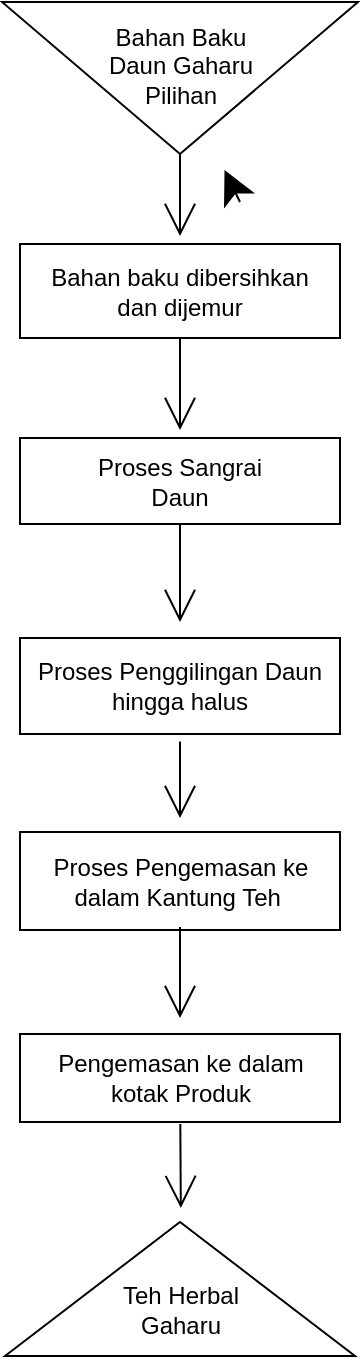 <mxfile version="20.2.2" type="github">
  <diagram id="x07n9A4C_9XZfE4w28UN" name="Page-1">
    <mxGraphModel dx="380" dy="678" grid="0" gridSize="10" guides="1" tooltips="1" connect="1" arrows="1" fold="1" page="0" pageScale="1" pageWidth="827" pageHeight="1169" math="0" shadow="0">
      <root>
        <mxCell id="0" />
        <mxCell id="1" parent="0" />
        <mxCell id="iJ0NA0Io2YfztKCFgP3k-1" value="" style="endArrow=classic;html=1;rounded=0;startSize=14;endSize=14;sourcePerimeterSpacing=8;targetPerimeterSpacing=8;curved=1;" parent="1" target="iJ0NA0Io2YfztKCFgP3k-2" edge="1">
          <mxGeometry width="50" height="50" relative="1" as="geometry">
            <mxPoint x="396" y="223" as="sourcePoint" />
            <mxPoint x="446" y="173" as="targetPoint" />
          </mxGeometry>
        </mxCell>
        <mxCell id="iJ0NA0Io2YfztKCFgP3k-11" style="edgeStyle=none;curved=1;rounded=0;orthogonalLoop=1;jettySize=auto;html=1;endArrow=open;startSize=14;endSize=14;sourcePerimeterSpacing=8;targetPerimeterSpacing=8;exitX=0;exitY=0;exitDx=89;exitDy=0;exitPerimeter=0;" parent="1" source="iJ0NA0Io2YfztKCFgP3k-2" edge="1">
          <mxGeometry relative="1" as="geometry">
            <mxPoint x="366" y="240" as="targetPoint" />
          </mxGeometry>
        </mxCell>
        <mxCell id="iJ0NA0Io2YfztKCFgP3k-2" value="" style="verticalLabelPosition=bottom;verticalAlign=top;html=1;shape=mxgraph.basic.acute_triangle;dx=0.5;hachureGap=4;rotation=-180;" parent="1" vertex="1">
          <mxGeometry x="277" y="123" width="178" height="76" as="geometry" />
        </mxCell>
        <mxCell id="iJ0NA0Io2YfztKCFgP3k-3" value="Bahan Baku&lt;br&gt;Daun Gaharu Pilihan" style="text;strokeColor=none;fillColor=none;html=1;align=center;verticalAlign=middle;whiteSpace=wrap;rounded=0;hachureGap=4;" parent="1" vertex="1">
          <mxGeometry x="313.5" y="129" width="105" height="51" as="geometry" />
        </mxCell>
        <mxCell id="iJ0NA0Io2YfztKCFgP3k-12" value="" style="rounded=0;whiteSpace=wrap;html=1;hachureGap=4;" parent="1" vertex="1">
          <mxGeometry x="286" y="244" width="160" height="47" as="geometry" />
        </mxCell>
        <mxCell id="iJ0NA0Io2YfztKCFgP3k-17" style="edgeStyle=none;curved=1;rounded=0;orthogonalLoop=1;jettySize=auto;html=1;endArrow=open;startSize=14;endSize=14;sourcePerimeterSpacing=8;targetPerimeterSpacing=8;" parent="1" source="iJ0NA0Io2YfztKCFgP3k-15" edge="1">
          <mxGeometry relative="1" as="geometry">
            <mxPoint x="366" y="337" as="targetPoint" />
          </mxGeometry>
        </mxCell>
        <mxCell id="iJ0NA0Io2YfztKCFgP3k-15" value="Bahan baku dibersihkan dan dijemur" style="text;strokeColor=none;fillColor=none;html=1;align=center;verticalAlign=middle;whiteSpace=wrap;rounded=0;hachureGap=4;" parent="1" vertex="1">
          <mxGeometry x="298" y="252.5" width="136" height="30" as="geometry" />
        </mxCell>
        <mxCell id="iJ0NA0Io2YfztKCFgP3k-23" style="edgeStyle=none;curved=1;rounded=0;orthogonalLoop=1;jettySize=auto;html=1;endArrow=open;startSize=14;endSize=14;sourcePerimeterSpacing=8;targetPerimeterSpacing=8;exitX=0.5;exitY=1;exitDx=0;exitDy=0;" parent="1" source="iJ0NA0Io2YfztKCFgP3k-18" target="iJ0NA0Io2YfztKCFgP3k-22" edge="1">
          <mxGeometry relative="1" as="geometry">
            <Array as="points">
              <mxPoint x="366" y="421" />
            </Array>
          </mxGeometry>
        </mxCell>
        <mxCell id="iJ0NA0Io2YfztKCFgP3k-18" value="" style="rounded=0;whiteSpace=wrap;html=1;hachureGap=4;" parent="1" vertex="1">
          <mxGeometry x="286" y="341" width="160" height="43" as="geometry" />
        </mxCell>
        <mxCell id="iJ0NA0Io2YfztKCFgP3k-20" value="Proses Sangrai Daun" style="text;strokeColor=none;fillColor=none;html=1;align=center;verticalAlign=middle;whiteSpace=wrap;rounded=0;hachureGap=4;" parent="1" vertex="1">
          <mxGeometry x="322" y="347.5" width="88" height="30" as="geometry" />
        </mxCell>
        <mxCell id="iJ0NA0Io2YfztKCFgP3k-22" value="" style="rounded=0;whiteSpace=wrap;html=1;hachureGap=4;" parent="1" vertex="1">
          <mxGeometry x="286" y="441" width="160" height="48" as="geometry" />
        </mxCell>
        <mxCell id="iJ0NA0Io2YfztKCFgP3k-28" style="edgeStyle=none;curved=1;rounded=0;orthogonalLoop=1;jettySize=auto;html=1;fontFamily=Helvetica;fontSize=12;fontColor=default;endArrow=open;startSize=14;endSize=14;sourcePerimeterSpacing=8;targetPerimeterSpacing=8;" parent="1" source="iJ0NA0Io2YfztKCFgP3k-25" edge="1">
          <mxGeometry relative="1" as="geometry">
            <mxPoint x="366" y="531" as="targetPoint" />
          </mxGeometry>
        </mxCell>
        <mxCell id="iJ0NA0Io2YfztKCFgP3k-25" value="Proses Penggilingan Daun hingga halus" style="text;strokeColor=none;fillColor=none;html=1;align=center;verticalAlign=middle;whiteSpace=wrap;rounded=0;hachureGap=4;" parent="1" vertex="1">
          <mxGeometry x="287" y="445.25" width="158" height="39.5" as="geometry" />
        </mxCell>
        <mxCell id="iJ0NA0Io2YfztKCFgP3k-29" value="" style="rounded=0;whiteSpace=wrap;html=1;fontFamily=Helvetica;fontSize=12;fontColor=default;" parent="1" vertex="1">
          <mxGeometry x="286" y="538" width="160" height="49" as="geometry" />
        </mxCell>
        <mxCell id="iJ0NA0Io2YfztKCFgP3k-32" style="edgeStyle=none;curved=1;rounded=0;orthogonalLoop=1;jettySize=auto;html=1;fontFamily=Helvetica;fontSize=12;fontColor=default;endArrow=open;startSize=14;endSize=14;sourcePerimeterSpacing=8;targetPerimeterSpacing=8;" parent="1" source="iJ0NA0Io2YfztKCFgP3k-30" target="iJ0NA0Io2YfztKCFgP3k-33" edge="1">
          <mxGeometry relative="1" as="geometry">
            <mxPoint x="366" y="633" as="targetPoint" />
          </mxGeometry>
        </mxCell>
        <mxCell id="iJ0NA0Io2YfztKCFgP3k-30" value="Proses Pengemasan ke dalam Kantung Teh&amp;nbsp;" style="text;strokeColor=none;fillColor=none;html=1;align=center;verticalAlign=middle;whiteSpace=wrap;rounded=0;fontFamily=Helvetica;fontSize=12;fontColor=default;" parent="1" vertex="1">
          <mxGeometry x="293.5" y="547.5" width="145" height="30" as="geometry" />
        </mxCell>
        <mxCell id="iJ0NA0Io2YfztKCFgP3k-33" value="" style="rounded=0;whiteSpace=wrap;html=1;fontFamily=Helvetica;fontSize=12;fontColor=default;" parent="1" vertex="1">
          <mxGeometry x="286" y="639" width="160" height="44" as="geometry" />
        </mxCell>
        <mxCell id="iJ0NA0Io2YfztKCFgP3k-36" style="edgeStyle=none;curved=1;rounded=0;orthogonalLoop=1;jettySize=auto;html=1;fontFamily=Helvetica;fontSize=12;fontColor=default;endArrow=open;startSize=14;endSize=14;sourcePerimeterSpacing=8;targetPerimeterSpacing=8;" parent="1" source="iJ0NA0Io2YfztKCFgP3k-34" edge="1">
          <mxGeometry relative="1" as="geometry">
            <mxPoint x="366.417" y="726.0" as="targetPoint" />
          </mxGeometry>
        </mxCell>
        <mxCell id="iJ0NA0Io2YfztKCFgP3k-34" value="Pengemasan ke dalam kotak Produk" style="text;strokeColor=none;fillColor=none;html=1;align=center;verticalAlign=middle;whiteSpace=wrap;rounded=0;fontFamily=Helvetica;fontSize=12;fontColor=default;" parent="1" vertex="1">
          <mxGeometry x="300.5" y="646" width="131" height="30" as="geometry" />
        </mxCell>
        <mxCell id="iJ0NA0Io2YfztKCFgP3k-41" value="" style="verticalLabelPosition=bottom;verticalAlign=top;html=1;shape=mxgraph.basic.acute_triangle;dx=0.5;fontFamily=Helvetica;fontSize=12;fontColor=default;" parent="1" vertex="1">
          <mxGeometry x="278.5" y="733" width="175" height="67" as="geometry" />
        </mxCell>
        <mxCell id="iJ0NA0Io2YfztKCFgP3k-42" value="Teh Herbal&lt;br&gt;Gaharu" style="text;strokeColor=none;fillColor=none;html=1;align=center;verticalAlign=middle;whiteSpace=wrap;rounded=0;fontFamily=Helvetica;fontSize=12;fontColor=default;" parent="1" vertex="1">
          <mxGeometry x="311.75" y="759" width="108.5" height="36" as="geometry" />
        </mxCell>
      </root>
    </mxGraphModel>
  </diagram>
</mxfile>
